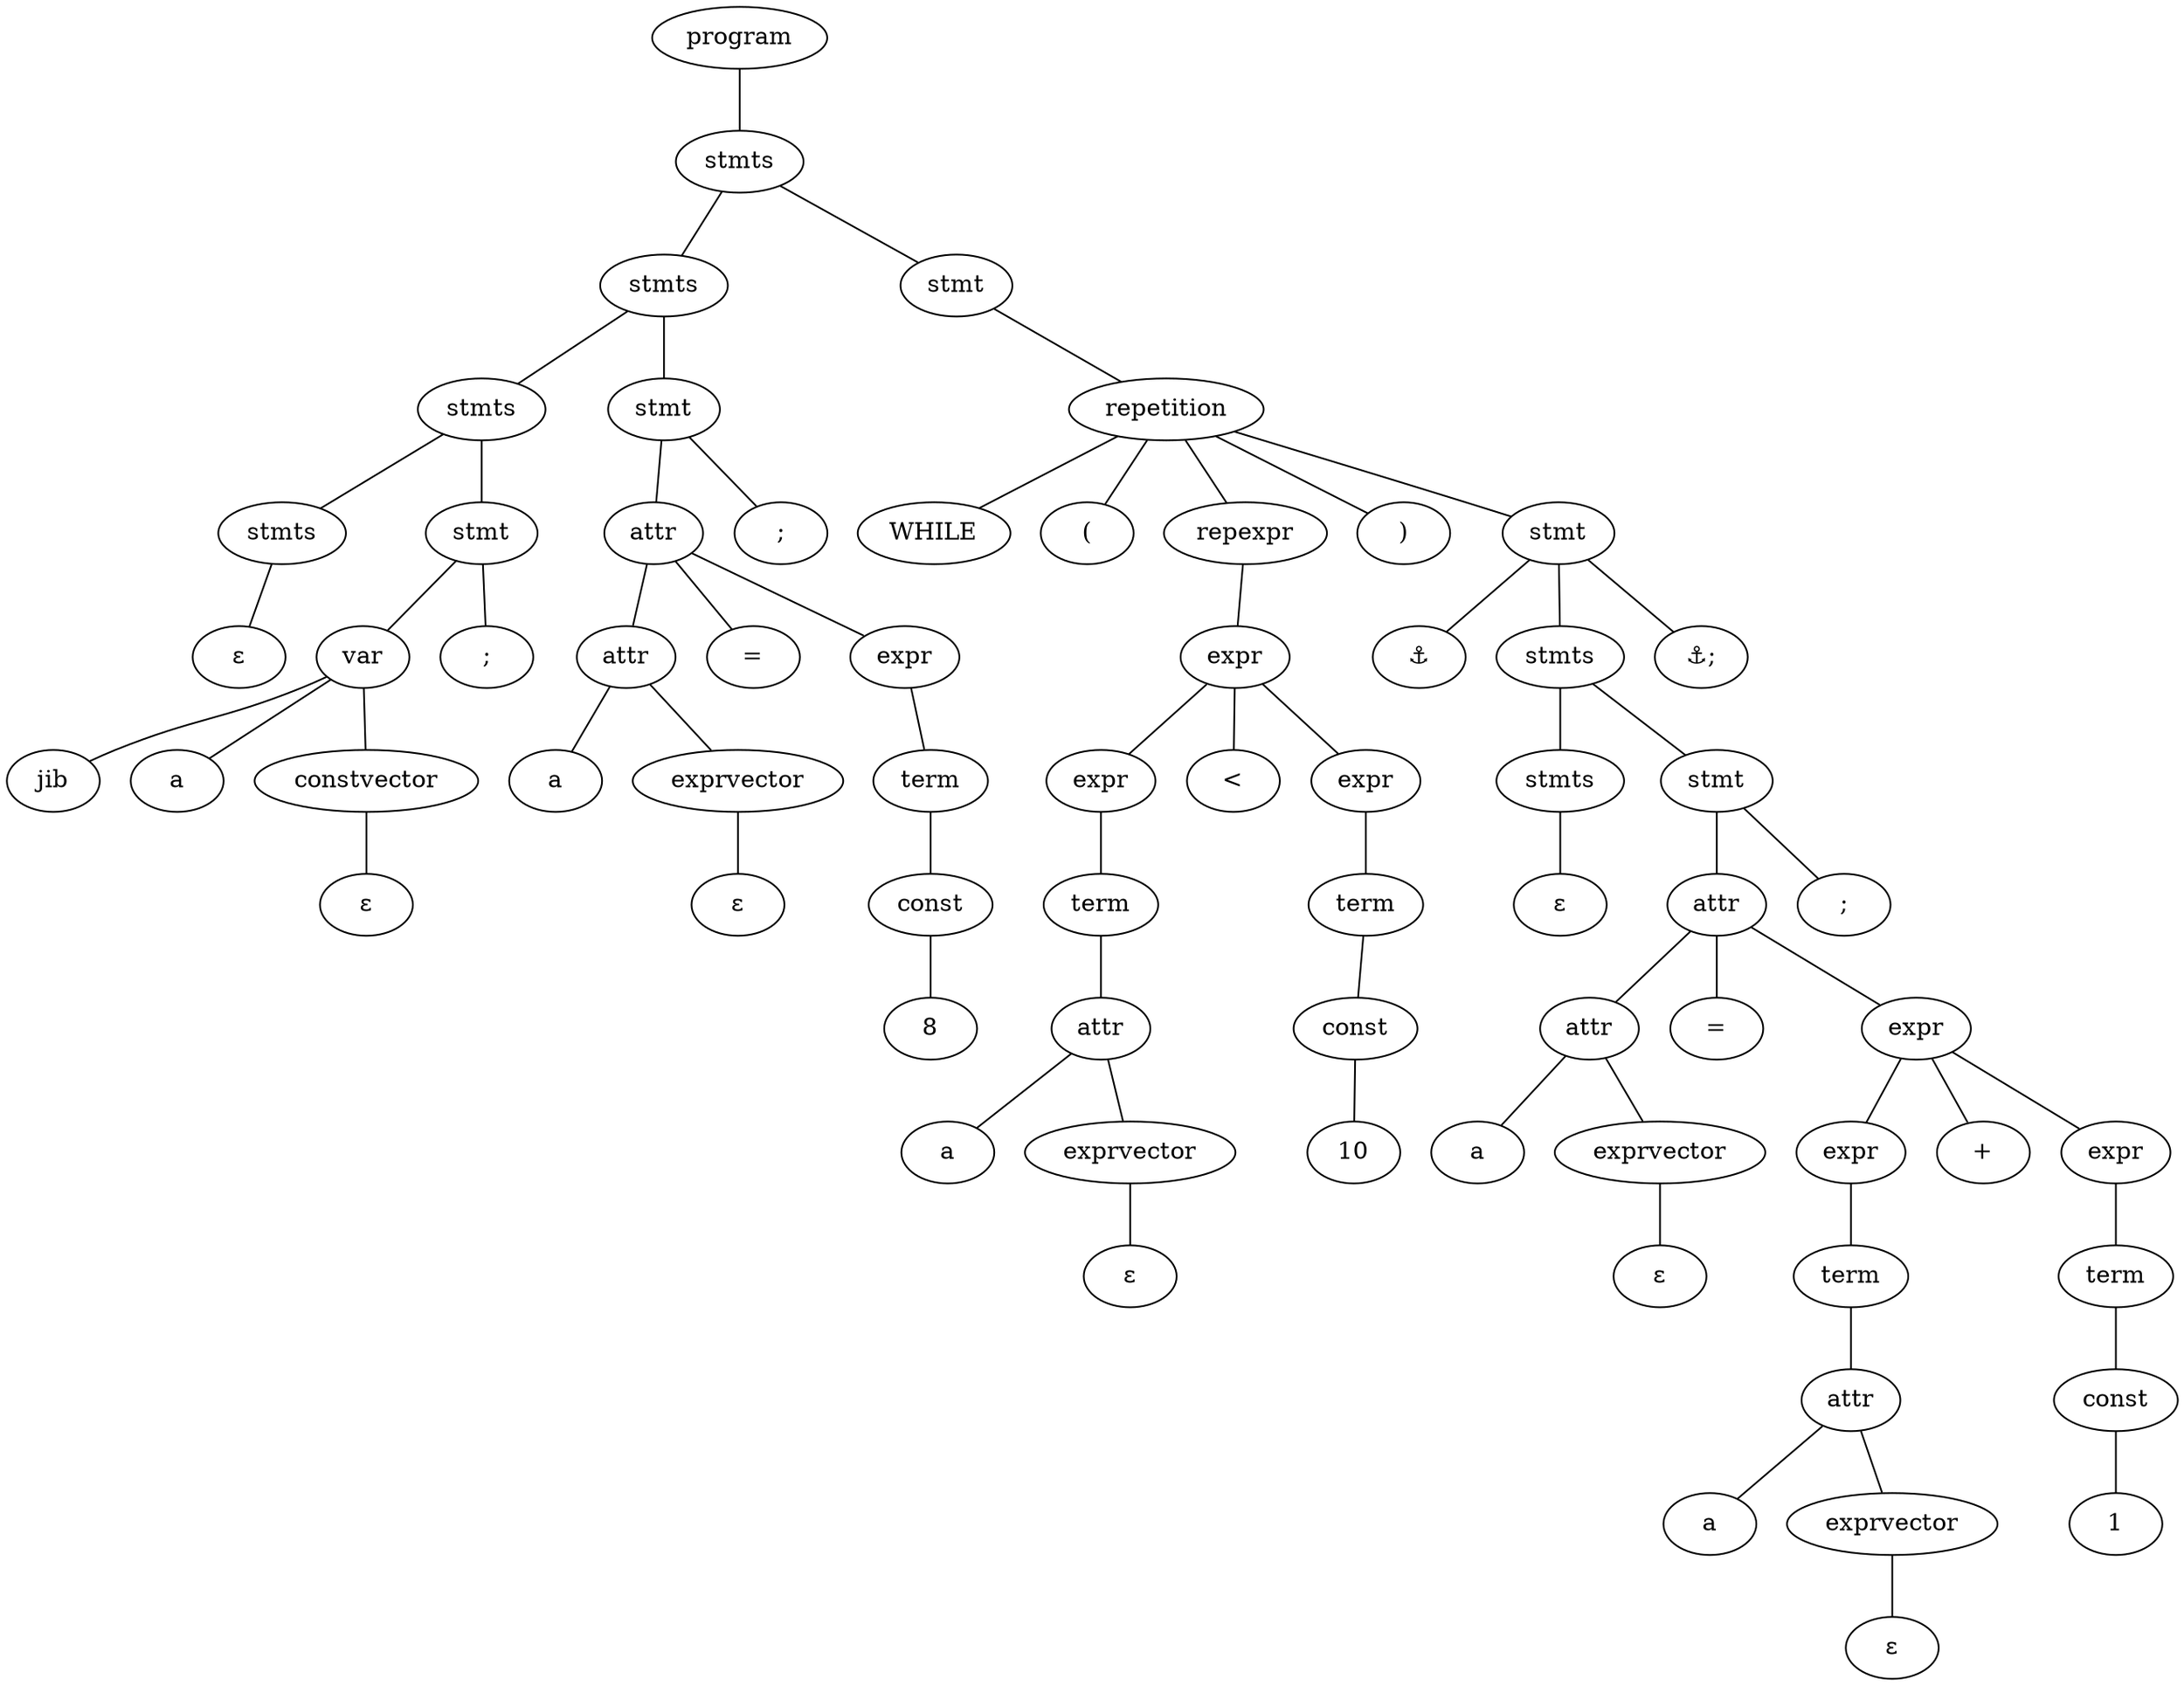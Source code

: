 strict graph {
node [ordering=out]
n1 [label="stmts"]
n2 [label="&#x03B5;"]
n1 -- n2
n3 [label="constvector"]
n4 [label="&#x03B5;"]
n3 -- n4
n5 [label="var"]
n6 [label="jib"]
n7 [label="a"]
{ rank=same; n6 n7 n3; }
n5 -- n6
n5 -- n7
n5 -- n3
n8 [label="stmt"]
n9 [label=";"]
n8 -- {n5 n9}
n10 [label="stmts"]
n10 -- {n1 n8}
n11 [label="exprvector"]
n12 [label="&#x03B5;"]
n11 -- n12
n13 [label="attr"]
n14 [label="a"]
{rank=same; n14 n11;}
n13 -- n14
n13 -- n11
n15 [label="8"]
n16 [label="const"]
n16 -- n15
n17 [label="term"]
n17 -- n16
n18 [label="expr"]
n18 -- n17
n20 [label="="]
n19 [label="attr"]
{rank=same; n13 n20 n18;}
n19 -- n13
n19 -- n20
n19 -- n18
n21 [label="stmt"]
n22 [label=";"]
n21 -- {n19 n22}
n23 [label="stmts"]
n23 -- {n10 n21}
n24 [label="exprvector"]
n25 [label="&#x03B5;"]
n24 -- n25
n26 [label="attr"]
n27 [label="a"]
{rank=same; n27 n24;}
n26 -- n27
n26 -- n24
n28 [label="term"]
n28 -- n26
n29 [label="expr"]
n29 -- n28
n30 [label="10"]
n31 [label="const"]
n31 -- n30
n32 [label="term"]
n32 -- n31
n33 [label="expr"]
n33 -- n32
n34 [label="expr"]
n35 [label="<"]
{rank=same; n29 n35 n33;}
n34 -- n29
n34 -- n35
n34 -- n33
n36 [label="repexpr"]
n36 -- n34
n37 [label="stmts"]
n38 [label="&#x03B5;"]
n37 -- n38
n39 [label="exprvector"]
n40 [label="&#x03B5;"]
n39 -- n40
n41 [label="attr"]
n42 [label="a"]
{rank=same; n42 n39;}
n41 -- n42
n41 -- n39
n43 [label="exprvector"]
n44 [label="&#x03B5;"]
n43 -- n44
n45 [label="attr"]
n46 [label="a"]
{rank=same; n46 n43;}
n45 -- n46
n45 -- n43
n47 [label="term"]
n47 -- n45
n48 [label="expr"]
n48 -- n47
n49 [label="1"]
n50 [label="const"]
n50 -- n49
n51 [label="term"]
n51 -- n50
n52 [label="expr"]
n52 -- n51
n53 [label="expr"]
n54 [label="+"]
{rank=same; n48 n54 n52;}
n53 -- n48
n53 -- n54
n53 -- n52
n56 [label="="]
n55 [label="attr"]
{rank=same; n41 n56 n53;}
n55 -- n41
n55 -- n56
n55 -- n53
n57 [label="stmt"]
n58 [label=";"]
n57 -- {n55 n58}
n59 [label="stmts"]
n59 -- {n37 n57}
n60 [label="&#9875;"]
n61 [label="stmt"]
n62 [label="&#9875;;"]
{ rank=same; n60 n59 n62; }
n61 -- n60
n61 -- n59
n61 -- n62
n64 [label="WHILE"]
n65 [label="("]
n63 [label="repetition"]
n66 [label=")"]
{ rank=same; n64 n65 n36 n66 n61; }
n63 -- n64
n63 -- n65
n63 -- n36
n63 -- n66
n63 -- n61
n67 [label="stmt"]
n67 -- n63
n68 [label="stmts"]
n68 -- {n23 n67}
n69 [label="program"]
n69 -- n68
}
